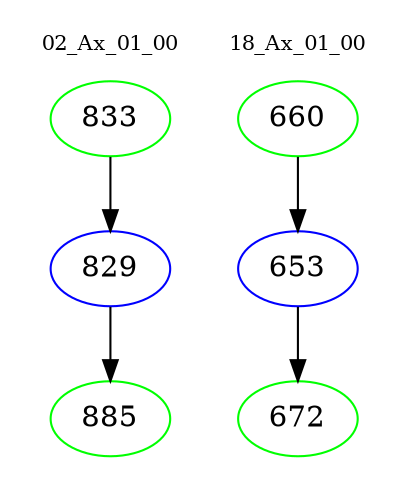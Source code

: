 digraph{
subgraph cluster_0 {
color = white
label = "02_Ax_01_00";
fontsize=10;
T0_833 [label="833", color="green"]
T0_833 -> T0_829 [color="black"]
T0_829 [label="829", color="blue"]
T0_829 -> T0_885 [color="black"]
T0_885 [label="885", color="green"]
}
subgraph cluster_1 {
color = white
label = "18_Ax_01_00";
fontsize=10;
T1_660 [label="660", color="green"]
T1_660 -> T1_653 [color="black"]
T1_653 [label="653", color="blue"]
T1_653 -> T1_672 [color="black"]
T1_672 [label="672", color="green"]
}
}
